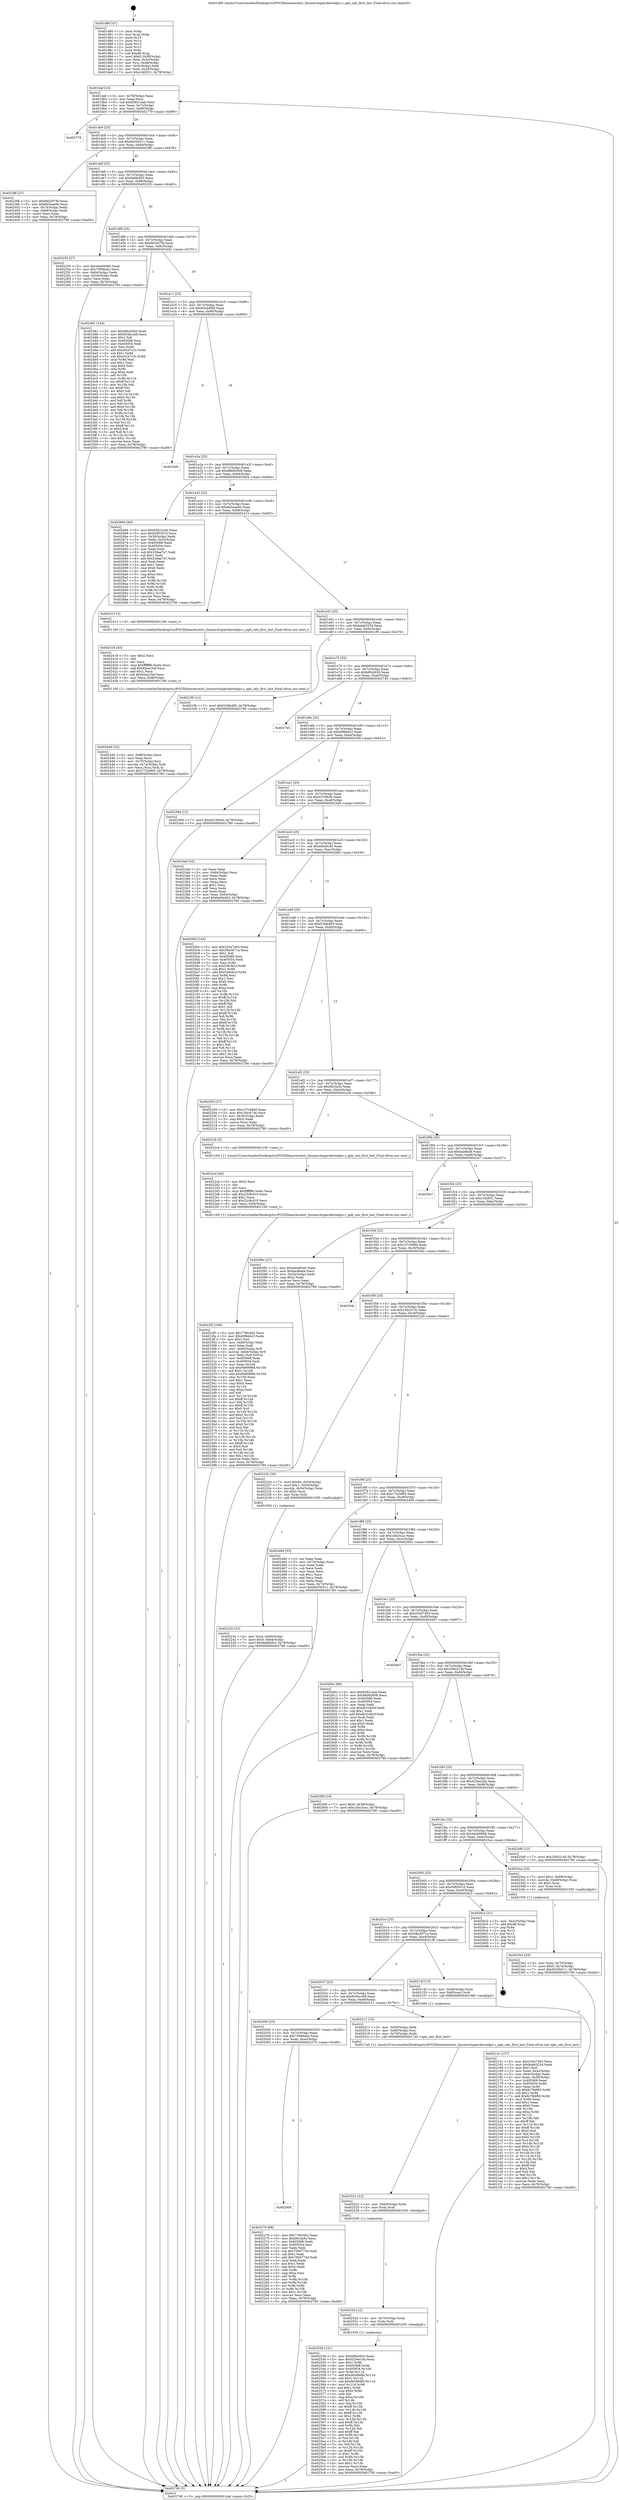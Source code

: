 digraph "0x401d80" {
  label = "0x401d80 (/mnt/c/Users/mathe/Desktop/tcc/POCII/binaries/extr_linuxarchsparckernelpci.c_apb_calc_first_last_Final-ollvm.out::main(0))"
  labelloc = "t"
  node[shape=record]

  Entry [label="",width=0.3,height=0.3,shape=circle,fillcolor=black,style=filled]
  "0x401daf" [label="{
     0x401daf [23]\l
     | [instrs]\l
     &nbsp;&nbsp;0x401daf \<+3\>: mov -0x78(%rbp),%eax\l
     &nbsp;&nbsp;0x401db2 \<+2\>: mov %eax,%ecx\l
     &nbsp;&nbsp;0x401db4 \<+6\>: sub $0x83821eab,%ecx\l
     &nbsp;&nbsp;0x401dba \<+3\>: mov %eax,-0x7c(%rbp)\l
     &nbsp;&nbsp;0x401dbd \<+3\>: mov %ecx,-0x80(%rbp)\l
     &nbsp;&nbsp;0x401dc0 \<+6\>: je 0000000000402779 \<main+0x9f9\>\l
  }"]
  "0x402779" [label="{
     0x402779\l
  }", style=dashed]
  "0x401dc6" [label="{
     0x401dc6 [25]\l
     | [instrs]\l
     &nbsp;&nbsp;0x401dc6 \<+5\>: jmp 0000000000401dcb \<main+0x4b\>\l
     &nbsp;&nbsp;0x401dcb \<+3\>: mov -0x7c(%rbp),%eax\l
     &nbsp;&nbsp;0x401dce \<+5\>: sub $0x8435b511,%eax\l
     &nbsp;&nbsp;0x401dd3 \<+6\>: mov %eax,-0x84(%rbp)\l
     &nbsp;&nbsp;0x401dd9 \<+6\>: je 00000000004023f8 \<main+0x678\>\l
  }"]
  Exit [label="",width=0.3,height=0.3,shape=circle,fillcolor=black,style=filled,peripheries=2]
  "0x4023f8" [label="{
     0x4023f8 [27]\l
     | [instrs]\l
     &nbsp;&nbsp;0x4023f8 \<+5\>: mov $0x8b5267fb,%eax\l
     &nbsp;&nbsp;0x4023fd \<+5\>: mov $0xbb5eae0e,%ecx\l
     &nbsp;&nbsp;0x402402 \<+3\>: mov -0x74(%rbp),%edx\l
     &nbsp;&nbsp;0x402405 \<+3\>: cmp -0x68(%rbp),%edx\l
     &nbsp;&nbsp;0x402408 \<+3\>: cmovl %ecx,%eax\l
     &nbsp;&nbsp;0x40240b \<+3\>: mov %eax,-0x78(%rbp)\l
     &nbsp;&nbsp;0x40240e \<+5\>: jmp 0000000000402780 \<main+0xa00\>\l
  }"]
  "0x401ddf" [label="{
     0x401ddf [25]\l
     | [instrs]\l
     &nbsp;&nbsp;0x401ddf \<+5\>: jmp 0000000000401de4 \<main+0x64\>\l
     &nbsp;&nbsp;0x401de4 \<+3\>: mov -0x7c(%rbp),%eax\l
     &nbsp;&nbsp;0x401de7 \<+5\>: sub $0x8a6fa5b3,%eax\l
     &nbsp;&nbsp;0x401dec \<+6\>: mov %eax,-0x88(%rbp)\l
     &nbsp;&nbsp;0x401df2 \<+6\>: je 0000000000402255 \<main+0x4d5\>\l
  }"]
  "0x402539" [label="{
     0x402539 [151]\l
     | [instrs]\l
     &nbsp;&nbsp;0x402539 \<+5\>: mov $0xbf9cb920,%eax\l
     &nbsp;&nbsp;0x40253e \<+5\>: mov $0x425ee1da,%ecx\l
     &nbsp;&nbsp;0x402543 \<+3\>: mov $0x1,%r8b\l
     &nbsp;&nbsp;0x402546 \<+8\>: mov 0x405068,%r9d\l
     &nbsp;&nbsp;0x40254e \<+8\>: mov 0x405054,%r10d\l
     &nbsp;&nbsp;0x402556 \<+3\>: mov %r9d,%r11d\l
     &nbsp;&nbsp;0x402559 \<+7\>: add $0xde599dfd,%r11d\l
     &nbsp;&nbsp;0x402560 \<+4\>: sub $0x1,%r11d\l
     &nbsp;&nbsp;0x402564 \<+7\>: sub $0xde599dfd,%r11d\l
     &nbsp;&nbsp;0x40256b \<+4\>: imul %r11d,%r9d\l
     &nbsp;&nbsp;0x40256f \<+4\>: and $0x1,%r9d\l
     &nbsp;&nbsp;0x402573 \<+4\>: cmp $0x0,%r9d\l
     &nbsp;&nbsp;0x402577 \<+3\>: sete %bl\l
     &nbsp;&nbsp;0x40257a \<+4\>: cmp $0xa,%r10d\l
     &nbsp;&nbsp;0x40257e \<+4\>: setl %r14b\l
     &nbsp;&nbsp;0x402582 \<+3\>: mov %bl,%r15b\l
     &nbsp;&nbsp;0x402585 \<+4\>: xor $0xff,%r15b\l
     &nbsp;&nbsp;0x402589 \<+3\>: mov %r14b,%r12b\l
     &nbsp;&nbsp;0x40258c \<+4\>: xor $0xff,%r12b\l
     &nbsp;&nbsp;0x402590 \<+4\>: xor $0x1,%r8b\l
     &nbsp;&nbsp;0x402594 \<+3\>: mov %r15b,%r13b\l
     &nbsp;&nbsp;0x402597 \<+4\>: and $0xff,%r13b\l
     &nbsp;&nbsp;0x40259b \<+3\>: and %r8b,%bl\l
     &nbsp;&nbsp;0x40259e \<+3\>: mov %r12b,%dl\l
     &nbsp;&nbsp;0x4025a1 \<+3\>: and $0xff,%dl\l
     &nbsp;&nbsp;0x4025a4 \<+3\>: and %r8b,%r14b\l
     &nbsp;&nbsp;0x4025a7 \<+3\>: or %bl,%r13b\l
     &nbsp;&nbsp;0x4025aa \<+3\>: or %r14b,%dl\l
     &nbsp;&nbsp;0x4025ad \<+3\>: xor %dl,%r13b\l
     &nbsp;&nbsp;0x4025b0 \<+3\>: or %r12b,%r15b\l
     &nbsp;&nbsp;0x4025b3 \<+4\>: xor $0xff,%r15b\l
     &nbsp;&nbsp;0x4025b7 \<+4\>: or $0x1,%r8b\l
     &nbsp;&nbsp;0x4025bb \<+3\>: and %r8b,%r15b\l
     &nbsp;&nbsp;0x4025be \<+3\>: or %r15b,%r13b\l
     &nbsp;&nbsp;0x4025c1 \<+4\>: test $0x1,%r13b\l
     &nbsp;&nbsp;0x4025c5 \<+3\>: cmovne %ecx,%eax\l
     &nbsp;&nbsp;0x4025c8 \<+3\>: mov %eax,-0x78(%rbp)\l
     &nbsp;&nbsp;0x4025cb \<+5\>: jmp 0000000000402780 \<main+0xa00\>\l
  }"]
  "0x402255" [label="{
     0x402255 [27]\l
     | [instrs]\l
     &nbsp;&nbsp;0x402255 \<+5\>: mov $0x44a00086,%eax\l
     &nbsp;&nbsp;0x40225a \<+5\>: mov $0x75996abc,%ecx\l
     &nbsp;&nbsp;0x40225f \<+3\>: mov -0x64(%rbp),%edx\l
     &nbsp;&nbsp;0x402262 \<+3\>: cmp -0x54(%rbp),%edx\l
     &nbsp;&nbsp;0x402265 \<+3\>: cmovl %ecx,%eax\l
     &nbsp;&nbsp;0x402268 \<+3\>: mov %eax,-0x78(%rbp)\l
     &nbsp;&nbsp;0x40226b \<+5\>: jmp 0000000000402780 \<main+0xa00\>\l
  }"]
  "0x401df8" [label="{
     0x401df8 [25]\l
     | [instrs]\l
     &nbsp;&nbsp;0x401df8 \<+5\>: jmp 0000000000401dfd \<main+0x7d\>\l
     &nbsp;&nbsp;0x401dfd \<+3\>: mov -0x7c(%rbp),%eax\l
     &nbsp;&nbsp;0x401e00 \<+5\>: sub $0x8b5267fb,%eax\l
     &nbsp;&nbsp;0x401e05 \<+6\>: mov %eax,-0x8c(%rbp)\l
     &nbsp;&nbsp;0x401e0b \<+6\>: je 0000000000402481 \<main+0x701\>\l
  }"]
  "0x40252d" [label="{
     0x40252d [12]\l
     | [instrs]\l
     &nbsp;&nbsp;0x40252d \<+4\>: mov -0x70(%rbp),%rdx\l
     &nbsp;&nbsp;0x402531 \<+3\>: mov %rdx,%rdi\l
     &nbsp;&nbsp;0x402534 \<+5\>: call 0000000000401030 \<free@plt\>\l
     | [calls]\l
     &nbsp;&nbsp;0x401030 \{1\} (unknown)\l
  }"]
  "0x402481" [label="{
     0x402481 [144]\l
     | [instrs]\l
     &nbsp;&nbsp;0x402481 \<+5\>: mov $0xbf9cb920,%eax\l
     &nbsp;&nbsp;0x402486 \<+5\>: mov $0x603bccb9,%ecx\l
     &nbsp;&nbsp;0x40248b \<+2\>: mov $0x1,%dl\l
     &nbsp;&nbsp;0x40248d \<+7\>: mov 0x405068,%esi\l
     &nbsp;&nbsp;0x402494 \<+7\>: mov 0x405054,%edi\l
     &nbsp;&nbsp;0x40249b \<+3\>: mov %esi,%r8d\l
     &nbsp;&nbsp;0x40249e \<+7\>: add $0xc0247c3c,%r8d\l
     &nbsp;&nbsp;0x4024a5 \<+4\>: sub $0x1,%r8d\l
     &nbsp;&nbsp;0x4024a9 \<+7\>: sub $0xc0247c3c,%r8d\l
     &nbsp;&nbsp;0x4024b0 \<+4\>: imul %r8d,%esi\l
     &nbsp;&nbsp;0x4024b4 \<+3\>: and $0x1,%esi\l
     &nbsp;&nbsp;0x4024b7 \<+3\>: cmp $0x0,%esi\l
     &nbsp;&nbsp;0x4024ba \<+4\>: sete %r9b\l
     &nbsp;&nbsp;0x4024be \<+3\>: cmp $0xa,%edi\l
     &nbsp;&nbsp;0x4024c1 \<+4\>: setl %r10b\l
     &nbsp;&nbsp;0x4024c5 \<+3\>: mov %r9b,%r11b\l
     &nbsp;&nbsp;0x4024c8 \<+4\>: xor $0xff,%r11b\l
     &nbsp;&nbsp;0x4024cc \<+3\>: mov %r10b,%bl\l
     &nbsp;&nbsp;0x4024cf \<+3\>: xor $0xff,%bl\l
     &nbsp;&nbsp;0x4024d2 \<+3\>: xor $0x0,%dl\l
     &nbsp;&nbsp;0x4024d5 \<+3\>: mov %r11b,%r14b\l
     &nbsp;&nbsp;0x4024d8 \<+4\>: and $0x0,%r14b\l
     &nbsp;&nbsp;0x4024dc \<+3\>: and %dl,%r9b\l
     &nbsp;&nbsp;0x4024df \<+3\>: mov %bl,%r15b\l
     &nbsp;&nbsp;0x4024e2 \<+4\>: and $0x0,%r15b\l
     &nbsp;&nbsp;0x4024e6 \<+3\>: and %dl,%r10b\l
     &nbsp;&nbsp;0x4024e9 \<+3\>: or %r9b,%r14b\l
     &nbsp;&nbsp;0x4024ec \<+3\>: or %r10b,%r15b\l
     &nbsp;&nbsp;0x4024ef \<+3\>: xor %r15b,%r14b\l
     &nbsp;&nbsp;0x4024f2 \<+3\>: or %bl,%r11b\l
     &nbsp;&nbsp;0x4024f5 \<+4\>: xor $0xff,%r11b\l
     &nbsp;&nbsp;0x4024f9 \<+3\>: or $0x0,%dl\l
     &nbsp;&nbsp;0x4024fc \<+3\>: and %dl,%r11b\l
     &nbsp;&nbsp;0x4024ff \<+3\>: or %r11b,%r14b\l
     &nbsp;&nbsp;0x402502 \<+4\>: test $0x1,%r14b\l
     &nbsp;&nbsp;0x402506 \<+3\>: cmovne %ecx,%eax\l
     &nbsp;&nbsp;0x402509 \<+3\>: mov %eax,-0x78(%rbp)\l
     &nbsp;&nbsp;0x40250c \<+5\>: jmp 0000000000402780 \<main+0xa00\>\l
  }"]
  "0x401e11" [label="{
     0x401e11 [25]\l
     | [instrs]\l
     &nbsp;&nbsp;0x401e11 \<+5\>: jmp 0000000000401e16 \<main+0x96\>\l
     &nbsp;&nbsp;0x401e16 \<+3\>: mov -0x7c(%rbp),%eax\l
     &nbsp;&nbsp;0x401e19 \<+5\>: sub $0x95a4df06,%eax\l
     &nbsp;&nbsp;0x401e1e \<+6\>: mov %eax,-0x90(%rbp)\l
     &nbsp;&nbsp;0x401e24 \<+6\>: je 00000000004025e8 \<main+0x868\>\l
  }"]
  "0x402521" [label="{
     0x402521 [12]\l
     | [instrs]\l
     &nbsp;&nbsp;0x402521 \<+4\>: mov -0x60(%rbp),%rdx\l
     &nbsp;&nbsp;0x402525 \<+3\>: mov %rdx,%rdi\l
     &nbsp;&nbsp;0x402528 \<+5\>: call 0000000000401030 \<free@plt\>\l
     | [calls]\l
     &nbsp;&nbsp;0x401030 \{1\} (unknown)\l
  }"]
  "0x4025e8" [label="{
     0x4025e8\l
  }", style=dashed]
  "0x401e2a" [label="{
     0x401e2a [25]\l
     | [instrs]\l
     &nbsp;&nbsp;0x401e2a \<+5\>: jmp 0000000000401e2f \<main+0xaf\>\l
     &nbsp;&nbsp;0x401e2f \<+3\>: mov -0x7c(%rbp),%eax\l
     &nbsp;&nbsp;0x401e32 \<+5\>: sub $0x96b82608,%eax\l
     &nbsp;&nbsp;0x401e37 \<+6\>: mov %eax,-0x94(%rbp)\l
     &nbsp;&nbsp;0x401e3d \<+6\>: je 0000000000402664 \<main+0x8e4\>\l
  }"]
  "0x402440" [label="{
     0x402440 [32]\l
     | [instrs]\l
     &nbsp;&nbsp;0x402440 \<+6\>: mov -0xf8(%rbp),%ecx\l
     &nbsp;&nbsp;0x402446 \<+3\>: imul %eax,%ecx\l
     &nbsp;&nbsp;0x402449 \<+4\>: mov -0x70(%rbp),%rsi\l
     &nbsp;&nbsp;0x40244d \<+4\>: movslq -0x74(%rbp),%rdi\l
     &nbsp;&nbsp;0x402451 \<+3\>: mov %ecx,(%rsi,%rdi,4)\l
     &nbsp;&nbsp;0x402454 \<+7\>: movl $0x1722bf65,-0x78(%rbp)\l
     &nbsp;&nbsp;0x40245b \<+5\>: jmp 0000000000402780 \<main+0xa00\>\l
  }"]
  "0x402664" [label="{
     0x402664 [94]\l
     | [instrs]\l
     &nbsp;&nbsp;0x402664 \<+5\>: mov $0x83821eab,%eax\l
     &nbsp;&nbsp;0x402669 \<+5\>: mov $0x50f03510,%ecx\l
     &nbsp;&nbsp;0x40266e \<+3\>: mov -0x38(%rbp),%edx\l
     &nbsp;&nbsp;0x402671 \<+3\>: mov %edx,-0x2c(%rbp)\l
     &nbsp;&nbsp;0x402674 \<+7\>: mov 0x405068,%edx\l
     &nbsp;&nbsp;0x40267b \<+7\>: mov 0x405054,%esi\l
     &nbsp;&nbsp;0x402682 \<+2\>: mov %edx,%edi\l
     &nbsp;&nbsp;0x402684 \<+6\>: sub $0x239ae7a7,%edi\l
     &nbsp;&nbsp;0x40268a \<+3\>: sub $0x1,%edi\l
     &nbsp;&nbsp;0x40268d \<+6\>: add $0x239ae7a7,%edi\l
     &nbsp;&nbsp;0x402693 \<+3\>: imul %edi,%edx\l
     &nbsp;&nbsp;0x402696 \<+3\>: and $0x1,%edx\l
     &nbsp;&nbsp;0x402699 \<+3\>: cmp $0x0,%edx\l
     &nbsp;&nbsp;0x40269c \<+4\>: sete %r8b\l
     &nbsp;&nbsp;0x4026a0 \<+3\>: cmp $0xa,%esi\l
     &nbsp;&nbsp;0x4026a3 \<+4\>: setl %r9b\l
     &nbsp;&nbsp;0x4026a7 \<+3\>: mov %r8b,%r10b\l
     &nbsp;&nbsp;0x4026aa \<+3\>: and %r9b,%r10b\l
     &nbsp;&nbsp;0x4026ad \<+3\>: xor %r9b,%r8b\l
     &nbsp;&nbsp;0x4026b0 \<+3\>: or %r8b,%r10b\l
     &nbsp;&nbsp;0x4026b3 \<+4\>: test $0x1,%r10b\l
     &nbsp;&nbsp;0x4026b7 \<+3\>: cmovne %ecx,%eax\l
     &nbsp;&nbsp;0x4026ba \<+3\>: mov %eax,-0x78(%rbp)\l
     &nbsp;&nbsp;0x4026bd \<+5\>: jmp 0000000000402780 \<main+0xa00\>\l
  }"]
  "0x401e43" [label="{
     0x401e43 [25]\l
     | [instrs]\l
     &nbsp;&nbsp;0x401e43 \<+5\>: jmp 0000000000401e48 \<main+0xc8\>\l
     &nbsp;&nbsp;0x401e48 \<+3\>: mov -0x7c(%rbp),%eax\l
     &nbsp;&nbsp;0x401e4b \<+5\>: sub $0xbb5eae0e,%eax\l
     &nbsp;&nbsp;0x401e50 \<+6\>: mov %eax,-0x98(%rbp)\l
     &nbsp;&nbsp;0x401e56 \<+6\>: je 0000000000402413 \<main+0x693\>\l
  }"]
  "0x402418" [label="{
     0x402418 [40]\l
     | [instrs]\l
     &nbsp;&nbsp;0x402418 \<+5\>: mov $0x2,%ecx\l
     &nbsp;&nbsp;0x40241d \<+1\>: cltd\l
     &nbsp;&nbsp;0x40241e \<+2\>: idiv %ecx\l
     &nbsp;&nbsp;0x402420 \<+6\>: imul $0xfffffffe,%edx,%ecx\l
     &nbsp;&nbsp;0x402426 \<+6\>: add $0x82ee23ef,%ecx\l
     &nbsp;&nbsp;0x40242c \<+3\>: add $0x1,%ecx\l
     &nbsp;&nbsp;0x40242f \<+6\>: sub $0x82ee23ef,%ecx\l
     &nbsp;&nbsp;0x402435 \<+6\>: mov %ecx,-0xf8(%rbp)\l
     &nbsp;&nbsp;0x40243b \<+5\>: call 0000000000401160 \<next_i\>\l
     | [calls]\l
     &nbsp;&nbsp;0x401160 \{1\} (/mnt/c/Users/mathe/Desktop/tcc/POCII/binaries/extr_linuxarchsparckernelpci.c_apb_calc_first_last_Final-ollvm.out::next_i)\l
  }"]
  "0x402413" [label="{
     0x402413 [5]\l
     | [instrs]\l
     &nbsp;&nbsp;0x402413 \<+5\>: call 0000000000401160 \<next_i\>\l
     | [calls]\l
     &nbsp;&nbsp;0x401160 \{1\} (/mnt/c/Users/mathe/Desktop/tcc/POCII/binaries/extr_linuxarchsparckernelpci.c_apb_calc_first_last_Final-ollvm.out::next_i)\l
  }"]
  "0x401e5c" [label="{
     0x401e5c [25]\l
     | [instrs]\l
     &nbsp;&nbsp;0x401e5c \<+5\>: jmp 0000000000401e61 \<main+0xe1\>\l
     &nbsp;&nbsp;0x401e61 \<+3\>: mov -0x7c(%rbp),%eax\l
     &nbsp;&nbsp;0x401e64 \<+5\>: sub $0xbde63234,%eax\l
     &nbsp;&nbsp;0x401e69 \<+6\>: mov %eax,-0x9c(%rbp)\l
     &nbsp;&nbsp;0x401e6f \<+6\>: je 00000000004021f9 \<main+0x479\>\l
  }"]
  "0x4023e1" [label="{
     0x4023e1 [23]\l
     | [instrs]\l
     &nbsp;&nbsp;0x4023e1 \<+4\>: mov %rax,-0x70(%rbp)\l
     &nbsp;&nbsp;0x4023e5 \<+7\>: movl $0x0,-0x74(%rbp)\l
     &nbsp;&nbsp;0x4023ec \<+7\>: movl $0x8435b511,-0x78(%rbp)\l
     &nbsp;&nbsp;0x4023f3 \<+5\>: jmp 0000000000402780 \<main+0xa00\>\l
  }"]
  "0x4021f9" [label="{
     0x4021f9 [12]\l
     | [instrs]\l
     &nbsp;&nbsp;0x4021f9 \<+7\>: movl $0xf10db495,-0x78(%rbp)\l
     &nbsp;&nbsp;0x402200 \<+5\>: jmp 0000000000402780 \<main+0xa00\>\l
  }"]
  "0x401e75" [label="{
     0x401e75 [25]\l
     | [instrs]\l
     &nbsp;&nbsp;0x401e75 \<+5\>: jmp 0000000000401e7a \<main+0xfa\>\l
     &nbsp;&nbsp;0x401e7a \<+3\>: mov -0x7c(%rbp),%eax\l
     &nbsp;&nbsp;0x401e7d \<+5\>: sub $0xbf9cb920,%eax\l
     &nbsp;&nbsp;0x401e82 \<+6\>: mov %eax,-0xa0(%rbp)\l
     &nbsp;&nbsp;0x401e88 \<+6\>: je 0000000000402745 \<main+0x9c5\>\l
  }"]
  "0x4022f5" [label="{
     0x4022f5 [168]\l
     | [instrs]\l
     &nbsp;&nbsp;0x4022f5 \<+5\>: mov $0x77f0c482,%ecx\l
     &nbsp;&nbsp;0x4022fa \<+5\>: mov $0xd0f6d4c3,%edx\l
     &nbsp;&nbsp;0x4022ff \<+3\>: mov $0x1,%sil\l
     &nbsp;&nbsp;0x402302 \<+6\>: mov -0xf4(%rbp),%edi\l
     &nbsp;&nbsp;0x402308 \<+3\>: imul %eax,%edi\l
     &nbsp;&nbsp;0x40230b \<+4\>: mov -0x60(%rbp),%r8\l
     &nbsp;&nbsp;0x40230f \<+4\>: movslq -0x64(%rbp),%r9\l
     &nbsp;&nbsp;0x402313 \<+4\>: mov %edi,(%r8,%r9,4)\l
     &nbsp;&nbsp;0x402317 \<+7\>: mov 0x405068,%eax\l
     &nbsp;&nbsp;0x40231e \<+7\>: mov 0x405054,%edi\l
     &nbsp;&nbsp;0x402325 \<+3\>: mov %eax,%r10d\l
     &nbsp;&nbsp;0x402328 \<+7\>: sub $0x94809f66,%r10d\l
     &nbsp;&nbsp;0x40232f \<+4\>: sub $0x1,%r10d\l
     &nbsp;&nbsp;0x402333 \<+7\>: add $0x94809f66,%r10d\l
     &nbsp;&nbsp;0x40233a \<+4\>: imul %r10d,%eax\l
     &nbsp;&nbsp;0x40233e \<+3\>: and $0x1,%eax\l
     &nbsp;&nbsp;0x402341 \<+3\>: cmp $0x0,%eax\l
     &nbsp;&nbsp;0x402344 \<+4\>: sete %r11b\l
     &nbsp;&nbsp;0x402348 \<+3\>: cmp $0xa,%edi\l
     &nbsp;&nbsp;0x40234b \<+3\>: setl %bl\l
     &nbsp;&nbsp;0x40234e \<+3\>: mov %r11b,%r14b\l
     &nbsp;&nbsp;0x402351 \<+4\>: xor $0xff,%r14b\l
     &nbsp;&nbsp;0x402355 \<+3\>: mov %bl,%r15b\l
     &nbsp;&nbsp;0x402358 \<+4\>: xor $0xff,%r15b\l
     &nbsp;&nbsp;0x40235c \<+4\>: xor $0x0,%sil\l
     &nbsp;&nbsp;0x402360 \<+3\>: mov %r14b,%r12b\l
     &nbsp;&nbsp;0x402363 \<+4\>: and $0x0,%r12b\l
     &nbsp;&nbsp;0x402367 \<+3\>: and %sil,%r11b\l
     &nbsp;&nbsp;0x40236a \<+3\>: mov %r15b,%r13b\l
     &nbsp;&nbsp;0x40236d \<+4\>: and $0x0,%r13b\l
     &nbsp;&nbsp;0x402371 \<+3\>: and %sil,%bl\l
     &nbsp;&nbsp;0x402374 \<+3\>: or %r11b,%r12b\l
     &nbsp;&nbsp;0x402377 \<+3\>: or %bl,%r13b\l
     &nbsp;&nbsp;0x40237a \<+3\>: xor %r13b,%r12b\l
     &nbsp;&nbsp;0x40237d \<+3\>: or %r15b,%r14b\l
     &nbsp;&nbsp;0x402380 \<+4\>: xor $0xff,%r14b\l
     &nbsp;&nbsp;0x402384 \<+4\>: or $0x0,%sil\l
     &nbsp;&nbsp;0x402388 \<+3\>: and %sil,%r14b\l
     &nbsp;&nbsp;0x40238b \<+3\>: or %r14b,%r12b\l
     &nbsp;&nbsp;0x40238e \<+4\>: test $0x1,%r12b\l
     &nbsp;&nbsp;0x402392 \<+3\>: cmovne %edx,%ecx\l
     &nbsp;&nbsp;0x402395 \<+3\>: mov %ecx,-0x78(%rbp)\l
     &nbsp;&nbsp;0x402398 \<+5\>: jmp 0000000000402780 \<main+0xa00\>\l
  }"]
  "0x402745" [label="{
     0x402745\l
  }", style=dashed]
  "0x401e8e" [label="{
     0x401e8e [25]\l
     | [instrs]\l
     &nbsp;&nbsp;0x401e8e \<+5\>: jmp 0000000000401e93 \<main+0x113\>\l
     &nbsp;&nbsp;0x401e93 \<+3\>: mov -0x7c(%rbp),%eax\l
     &nbsp;&nbsp;0x401e96 \<+5\>: sub $0xd0f6d4c3,%eax\l
     &nbsp;&nbsp;0x401e9b \<+6\>: mov %eax,-0xa4(%rbp)\l
     &nbsp;&nbsp;0x401ea1 \<+6\>: je 000000000040239d \<main+0x61d\>\l
  }"]
  "0x4022cd" [label="{
     0x4022cd [40]\l
     | [instrs]\l
     &nbsp;&nbsp;0x4022cd \<+5\>: mov $0x2,%ecx\l
     &nbsp;&nbsp;0x4022d2 \<+1\>: cltd\l
     &nbsp;&nbsp;0x4022d3 \<+2\>: idiv %ecx\l
     &nbsp;&nbsp;0x4022d5 \<+6\>: imul $0xfffffffe,%edx,%ecx\l
     &nbsp;&nbsp;0x4022db \<+6\>: add $0x22c9cd10,%ecx\l
     &nbsp;&nbsp;0x4022e1 \<+3\>: add $0x1,%ecx\l
     &nbsp;&nbsp;0x4022e4 \<+6\>: sub $0x22c9cd10,%ecx\l
     &nbsp;&nbsp;0x4022ea \<+6\>: mov %ecx,-0xf4(%rbp)\l
     &nbsp;&nbsp;0x4022f0 \<+5\>: call 0000000000401160 \<next_i\>\l
     | [calls]\l
     &nbsp;&nbsp;0x401160 \{1\} (/mnt/c/Users/mathe/Desktop/tcc/POCII/binaries/extr_linuxarchsparckernelpci.c_apb_calc_first_last_Final-ollvm.out::next_i)\l
  }"]
  "0x40239d" [label="{
     0x40239d [12]\l
     | [instrs]\l
     &nbsp;&nbsp;0x40239d \<+7\>: movl $0xd3109cf4,-0x78(%rbp)\l
     &nbsp;&nbsp;0x4023a4 \<+5\>: jmp 0000000000402780 \<main+0xa00\>\l
  }"]
  "0x401ea7" [label="{
     0x401ea7 [25]\l
     | [instrs]\l
     &nbsp;&nbsp;0x401ea7 \<+5\>: jmp 0000000000401eac \<main+0x12c\>\l
     &nbsp;&nbsp;0x401eac \<+3\>: mov -0x7c(%rbp),%eax\l
     &nbsp;&nbsp;0x401eaf \<+5\>: sub $0xd3109cf4,%eax\l
     &nbsp;&nbsp;0x401eb4 \<+6\>: mov %eax,-0xa8(%rbp)\l
     &nbsp;&nbsp;0x401eba \<+6\>: je 00000000004023a9 \<main+0x629\>\l
  }"]
  "0x402069" [label="{
     0x402069\l
  }", style=dashed]
  "0x4023a9" [label="{
     0x4023a9 [33]\l
     | [instrs]\l
     &nbsp;&nbsp;0x4023a9 \<+2\>: xor %eax,%eax\l
     &nbsp;&nbsp;0x4023ab \<+3\>: mov -0x64(%rbp),%ecx\l
     &nbsp;&nbsp;0x4023ae \<+2\>: mov %eax,%edx\l
     &nbsp;&nbsp;0x4023b0 \<+2\>: sub %ecx,%edx\l
     &nbsp;&nbsp;0x4023b2 \<+2\>: mov %eax,%ecx\l
     &nbsp;&nbsp;0x4023b4 \<+3\>: sub $0x1,%ecx\l
     &nbsp;&nbsp;0x4023b7 \<+2\>: add %ecx,%edx\l
     &nbsp;&nbsp;0x4023b9 \<+2\>: sub %edx,%eax\l
     &nbsp;&nbsp;0x4023bb \<+3\>: mov %eax,-0x64(%rbp)\l
     &nbsp;&nbsp;0x4023be \<+7\>: movl $0x8a6fa5b3,-0x78(%rbp)\l
     &nbsp;&nbsp;0x4023c5 \<+5\>: jmp 0000000000402780 \<main+0xa00\>\l
  }"]
  "0x401ec0" [label="{
     0x401ec0 [25]\l
     | [instrs]\l
     &nbsp;&nbsp;0x401ec0 \<+5\>: jmp 0000000000401ec5 \<main+0x145\>\l
     &nbsp;&nbsp;0x401ec5 \<+3\>: mov -0x7c(%rbp),%eax\l
     &nbsp;&nbsp;0x401ec8 \<+5\>: sub $0xedca9c40,%eax\l
     &nbsp;&nbsp;0x401ecd \<+6\>: mov %eax,-0xac(%rbp)\l
     &nbsp;&nbsp;0x401ed3 \<+6\>: je 00000000004020bf \<main+0x33f\>\l
  }"]
  "0x402270" [label="{
     0x402270 [88]\l
     | [instrs]\l
     &nbsp;&nbsp;0x402270 \<+5\>: mov $0x77f0c482,%eax\l
     &nbsp;&nbsp;0x402275 \<+5\>: mov $0x96c3a5e,%ecx\l
     &nbsp;&nbsp;0x40227a \<+7\>: mov 0x405068,%edx\l
     &nbsp;&nbsp;0x402281 \<+7\>: mov 0x405054,%esi\l
     &nbsp;&nbsp;0x402288 \<+2\>: mov %edx,%edi\l
     &nbsp;&nbsp;0x40228a \<+6\>: sub $0x759d773d,%edi\l
     &nbsp;&nbsp;0x402290 \<+3\>: sub $0x1,%edi\l
     &nbsp;&nbsp;0x402293 \<+6\>: add $0x759d773d,%edi\l
     &nbsp;&nbsp;0x402299 \<+3\>: imul %edi,%edx\l
     &nbsp;&nbsp;0x40229c \<+3\>: and $0x1,%edx\l
     &nbsp;&nbsp;0x40229f \<+3\>: cmp $0x0,%edx\l
     &nbsp;&nbsp;0x4022a2 \<+4\>: sete %r8b\l
     &nbsp;&nbsp;0x4022a6 \<+3\>: cmp $0xa,%esi\l
     &nbsp;&nbsp;0x4022a9 \<+4\>: setl %r9b\l
     &nbsp;&nbsp;0x4022ad \<+3\>: mov %r8b,%r10b\l
     &nbsp;&nbsp;0x4022b0 \<+3\>: and %r9b,%r10b\l
     &nbsp;&nbsp;0x4022b3 \<+3\>: xor %r9b,%r8b\l
     &nbsp;&nbsp;0x4022b6 \<+3\>: or %r8b,%r10b\l
     &nbsp;&nbsp;0x4022b9 \<+4\>: test $0x1,%r10b\l
     &nbsp;&nbsp;0x4022bd \<+3\>: cmovne %ecx,%eax\l
     &nbsp;&nbsp;0x4022c0 \<+3\>: mov %eax,-0x78(%rbp)\l
     &nbsp;&nbsp;0x4022c3 \<+5\>: jmp 0000000000402780 \<main+0xa00\>\l
  }"]
  "0x4020bf" [label="{
     0x4020bf [144]\l
     | [instrs]\l
     &nbsp;&nbsp;0x4020bf \<+5\>: mov $0x23447493,%eax\l
     &nbsp;&nbsp;0x4020c4 \<+5\>: mov $0x58a3871a,%ecx\l
     &nbsp;&nbsp;0x4020c9 \<+2\>: mov $0x1,%dl\l
     &nbsp;&nbsp;0x4020cb \<+7\>: mov 0x405068,%esi\l
     &nbsp;&nbsp;0x4020d2 \<+7\>: mov 0x405054,%edi\l
     &nbsp;&nbsp;0x4020d9 \<+3\>: mov %esi,%r8d\l
     &nbsp;&nbsp;0x4020dc \<+7\>: sub $0x536cfa1f,%r8d\l
     &nbsp;&nbsp;0x4020e3 \<+4\>: sub $0x1,%r8d\l
     &nbsp;&nbsp;0x4020e7 \<+7\>: add $0x536cfa1f,%r8d\l
     &nbsp;&nbsp;0x4020ee \<+4\>: imul %r8d,%esi\l
     &nbsp;&nbsp;0x4020f2 \<+3\>: and $0x1,%esi\l
     &nbsp;&nbsp;0x4020f5 \<+3\>: cmp $0x0,%esi\l
     &nbsp;&nbsp;0x4020f8 \<+4\>: sete %r9b\l
     &nbsp;&nbsp;0x4020fc \<+3\>: cmp $0xa,%edi\l
     &nbsp;&nbsp;0x4020ff \<+4\>: setl %r10b\l
     &nbsp;&nbsp;0x402103 \<+3\>: mov %r9b,%r11b\l
     &nbsp;&nbsp;0x402106 \<+4\>: xor $0xff,%r11b\l
     &nbsp;&nbsp;0x40210a \<+3\>: mov %r10b,%bl\l
     &nbsp;&nbsp;0x40210d \<+3\>: xor $0xff,%bl\l
     &nbsp;&nbsp;0x402110 \<+3\>: xor $0x1,%dl\l
     &nbsp;&nbsp;0x402113 \<+3\>: mov %r11b,%r14b\l
     &nbsp;&nbsp;0x402116 \<+4\>: and $0xff,%r14b\l
     &nbsp;&nbsp;0x40211a \<+3\>: and %dl,%r9b\l
     &nbsp;&nbsp;0x40211d \<+3\>: mov %bl,%r15b\l
     &nbsp;&nbsp;0x402120 \<+4\>: and $0xff,%r15b\l
     &nbsp;&nbsp;0x402124 \<+3\>: and %dl,%r10b\l
     &nbsp;&nbsp;0x402127 \<+3\>: or %r9b,%r14b\l
     &nbsp;&nbsp;0x40212a \<+3\>: or %r10b,%r15b\l
     &nbsp;&nbsp;0x40212d \<+3\>: xor %r15b,%r14b\l
     &nbsp;&nbsp;0x402130 \<+3\>: or %bl,%r11b\l
     &nbsp;&nbsp;0x402133 \<+4\>: xor $0xff,%r11b\l
     &nbsp;&nbsp;0x402137 \<+3\>: or $0x1,%dl\l
     &nbsp;&nbsp;0x40213a \<+3\>: and %dl,%r11b\l
     &nbsp;&nbsp;0x40213d \<+3\>: or %r11b,%r14b\l
     &nbsp;&nbsp;0x402140 \<+4\>: test $0x1,%r14b\l
     &nbsp;&nbsp;0x402144 \<+3\>: cmovne %ecx,%eax\l
     &nbsp;&nbsp;0x402147 \<+3\>: mov %eax,-0x78(%rbp)\l
     &nbsp;&nbsp;0x40214a \<+5\>: jmp 0000000000402780 \<main+0xa00\>\l
  }"]
  "0x401ed9" [label="{
     0x401ed9 [25]\l
     | [instrs]\l
     &nbsp;&nbsp;0x401ed9 \<+5\>: jmp 0000000000401ede \<main+0x15e\>\l
     &nbsp;&nbsp;0x401ede \<+3\>: mov -0x7c(%rbp),%eax\l
     &nbsp;&nbsp;0x401ee1 \<+5\>: sub $0xf10db495,%eax\l
     &nbsp;&nbsp;0x401ee6 \<+6\>: mov %eax,-0xb0(%rbp)\l
     &nbsp;&nbsp;0x401eec \<+6\>: je 0000000000402205 \<main+0x485\>\l
  }"]
  "0x402050" [label="{
     0x402050 [25]\l
     | [instrs]\l
     &nbsp;&nbsp;0x402050 \<+5\>: jmp 0000000000402055 \<main+0x2d5\>\l
     &nbsp;&nbsp;0x402055 \<+3\>: mov -0x7c(%rbp),%eax\l
     &nbsp;&nbsp;0x402058 \<+5\>: sub $0x75996abc,%eax\l
     &nbsp;&nbsp;0x40205d \<+6\>: mov %eax,-0xec(%rbp)\l
     &nbsp;&nbsp;0x402063 \<+6\>: je 0000000000402270 \<main+0x4f0\>\l
  }"]
  "0x402205" [label="{
     0x402205 [27]\l
     | [instrs]\l
     &nbsp;&nbsp;0x402205 \<+5\>: mov $0x157c949d,%eax\l
     &nbsp;&nbsp;0x40220a \<+5\>: mov $0x15dc473e,%ecx\l
     &nbsp;&nbsp;0x40220f \<+3\>: mov -0x30(%rbp),%edx\l
     &nbsp;&nbsp;0x402212 \<+3\>: cmp $0x0,%edx\l
     &nbsp;&nbsp;0x402215 \<+3\>: cmove %ecx,%eax\l
     &nbsp;&nbsp;0x402218 \<+3\>: mov %eax,-0x78(%rbp)\l
     &nbsp;&nbsp;0x40221b \<+5\>: jmp 0000000000402780 \<main+0xa00\>\l
  }"]
  "0x401ef2" [label="{
     0x401ef2 [25]\l
     | [instrs]\l
     &nbsp;&nbsp;0x401ef2 \<+5\>: jmp 0000000000401ef7 \<main+0x177\>\l
     &nbsp;&nbsp;0x401ef7 \<+3\>: mov -0x7c(%rbp),%eax\l
     &nbsp;&nbsp;0x401efa \<+5\>: sub $0x96c3a5e,%eax\l
     &nbsp;&nbsp;0x401eff \<+6\>: mov %eax,-0xb4(%rbp)\l
     &nbsp;&nbsp;0x401f05 \<+6\>: je 00000000004022c8 \<main+0x548\>\l
  }"]
  "0x402511" [label="{
     0x402511 [16]\l
     | [instrs]\l
     &nbsp;&nbsp;0x402511 \<+3\>: mov -0x50(%rbp),%edi\l
     &nbsp;&nbsp;0x402514 \<+4\>: mov -0x60(%rbp),%rsi\l
     &nbsp;&nbsp;0x402518 \<+4\>: mov -0x70(%rbp),%rdx\l
     &nbsp;&nbsp;0x40251c \<+5\>: call 00000000004017a0 \<apb_calc_first_last\>\l
     | [calls]\l
     &nbsp;&nbsp;0x4017a0 \{1\} (/mnt/c/Users/mathe/Desktop/tcc/POCII/binaries/extr_linuxarchsparckernelpci.c_apb_calc_first_last_Final-ollvm.out::apb_calc_first_last)\l
  }"]
  "0x4022c8" [label="{
     0x4022c8 [5]\l
     | [instrs]\l
     &nbsp;&nbsp;0x4022c8 \<+5\>: call 0000000000401160 \<next_i\>\l
     | [calls]\l
     &nbsp;&nbsp;0x401160 \{1\} (/mnt/c/Users/mathe/Desktop/tcc/POCII/binaries/extr_linuxarchsparckernelpci.c_apb_calc_first_last_Final-ollvm.out::next_i)\l
  }"]
  "0x401f0b" [label="{
     0x401f0b [25]\l
     | [instrs]\l
     &nbsp;&nbsp;0x401f0b \<+5\>: jmp 0000000000401f10 \<main+0x190\>\l
     &nbsp;&nbsp;0x401f10 \<+3\>: mov -0x7c(%rbp),%eax\l
     &nbsp;&nbsp;0x401f13 \<+5\>: sub $0xba48ad4,%eax\l
     &nbsp;&nbsp;0x401f18 \<+6\>: mov %eax,-0xb8(%rbp)\l
     &nbsp;&nbsp;0x401f1e \<+6\>: je 00000000004020a7 \<main+0x327\>\l
  }"]
  "0x40223e" [label="{
     0x40223e [23]\l
     | [instrs]\l
     &nbsp;&nbsp;0x40223e \<+4\>: mov %rax,-0x60(%rbp)\l
     &nbsp;&nbsp;0x402242 \<+7\>: movl $0x0,-0x64(%rbp)\l
     &nbsp;&nbsp;0x402249 \<+7\>: movl $0x8a6fa5b3,-0x78(%rbp)\l
     &nbsp;&nbsp;0x402250 \<+5\>: jmp 0000000000402780 \<main+0xa00\>\l
  }"]
  "0x4020a7" [label="{
     0x4020a7\l
  }", style=dashed]
  "0x401f24" [label="{
     0x401f24 [25]\l
     | [instrs]\l
     &nbsp;&nbsp;0x401f24 \<+5\>: jmp 0000000000401f29 \<main+0x1a9\>\l
     &nbsp;&nbsp;0x401f29 \<+3\>: mov -0x7c(%rbp),%eax\l
     &nbsp;&nbsp;0x401f2c \<+5\>: sub $0xc3d2831,%eax\l
     &nbsp;&nbsp;0x401f31 \<+6\>: mov %eax,-0xbc(%rbp)\l
     &nbsp;&nbsp;0x401f37 \<+6\>: je 000000000040208c \<main+0x30c\>\l
  }"]
  "0x40215c" [label="{
     0x40215c [157]\l
     | [instrs]\l
     &nbsp;&nbsp;0x40215c \<+5\>: mov $0x23447493,%ecx\l
     &nbsp;&nbsp;0x402161 \<+5\>: mov $0xbde63234,%edx\l
     &nbsp;&nbsp;0x402166 \<+3\>: mov $0x1,%sil\l
     &nbsp;&nbsp;0x402169 \<+3\>: mov %eax,-0x4c(%rbp)\l
     &nbsp;&nbsp;0x40216c \<+3\>: mov -0x4c(%rbp),%eax\l
     &nbsp;&nbsp;0x40216f \<+3\>: mov %eax,-0x30(%rbp)\l
     &nbsp;&nbsp;0x402172 \<+7\>: mov 0x405068,%eax\l
     &nbsp;&nbsp;0x402179 \<+8\>: mov 0x405054,%r8d\l
     &nbsp;&nbsp;0x402181 \<+3\>: mov %eax,%r9d\l
     &nbsp;&nbsp;0x402184 \<+7\>: sub $0x8c78df85,%r9d\l
     &nbsp;&nbsp;0x40218b \<+4\>: sub $0x1,%r9d\l
     &nbsp;&nbsp;0x40218f \<+7\>: add $0x8c78df85,%r9d\l
     &nbsp;&nbsp;0x402196 \<+4\>: imul %r9d,%eax\l
     &nbsp;&nbsp;0x40219a \<+3\>: and $0x1,%eax\l
     &nbsp;&nbsp;0x40219d \<+3\>: cmp $0x0,%eax\l
     &nbsp;&nbsp;0x4021a0 \<+4\>: sete %r10b\l
     &nbsp;&nbsp;0x4021a4 \<+4\>: cmp $0xa,%r8d\l
     &nbsp;&nbsp;0x4021a8 \<+4\>: setl %r11b\l
     &nbsp;&nbsp;0x4021ac \<+3\>: mov %r10b,%bl\l
     &nbsp;&nbsp;0x4021af \<+3\>: xor $0xff,%bl\l
     &nbsp;&nbsp;0x4021b2 \<+3\>: mov %r11b,%r14b\l
     &nbsp;&nbsp;0x4021b5 \<+4\>: xor $0xff,%r14b\l
     &nbsp;&nbsp;0x4021b9 \<+4\>: xor $0x0,%sil\l
     &nbsp;&nbsp;0x4021bd \<+3\>: mov %bl,%r15b\l
     &nbsp;&nbsp;0x4021c0 \<+4\>: and $0x0,%r15b\l
     &nbsp;&nbsp;0x4021c4 \<+3\>: and %sil,%r10b\l
     &nbsp;&nbsp;0x4021c7 \<+3\>: mov %r14b,%r12b\l
     &nbsp;&nbsp;0x4021ca \<+4\>: and $0x0,%r12b\l
     &nbsp;&nbsp;0x4021ce \<+3\>: and %sil,%r11b\l
     &nbsp;&nbsp;0x4021d1 \<+3\>: or %r10b,%r15b\l
     &nbsp;&nbsp;0x4021d4 \<+3\>: or %r11b,%r12b\l
     &nbsp;&nbsp;0x4021d7 \<+3\>: xor %r12b,%r15b\l
     &nbsp;&nbsp;0x4021da \<+3\>: or %r14b,%bl\l
     &nbsp;&nbsp;0x4021dd \<+3\>: xor $0xff,%bl\l
     &nbsp;&nbsp;0x4021e0 \<+4\>: or $0x0,%sil\l
     &nbsp;&nbsp;0x4021e4 \<+3\>: and %sil,%bl\l
     &nbsp;&nbsp;0x4021e7 \<+3\>: or %bl,%r15b\l
     &nbsp;&nbsp;0x4021ea \<+4\>: test $0x1,%r15b\l
     &nbsp;&nbsp;0x4021ee \<+3\>: cmovne %edx,%ecx\l
     &nbsp;&nbsp;0x4021f1 \<+3\>: mov %ecx,-0x78(%rbp)\l
     &nbsp;&nbsp;0x4021f4 \<+5\>: jmp 0000000000402780 \<main+0xa00\>\l
  }"]
  "0x40208c" [label="{
     0x40208c [27]\l
     | [instrs]\l
     &nbsp;&nbsp;0x40208c \<+5\>: mov $0xedca9c40,%eax\l
     &nbsp;&nbsp;0x402091 \<+5\>: mov $0xba48ad4,%ecx\l
     &nbsp;&nbsp;0x402096 \<+3\>: mov -0x34(%rbp),%edx\l
     &nbsp;&nbsp;0x402099 \<+3\>: cmp $0x2,%edx\l
     &nbsp;&nbsp;0x40209c \<+3\>: cmovne %ecx,%eax\l
     &nbsp;&nbsp;0x40209f \<+3\>: mov %eax,-0x78(%rbp)\l
     &nbsp;&nbsp;0x4020a2 \<+5\>: jmp 0000000000402780 \<main+0xa00\>\l
  }"]
  "0x401f3d" [label="{
     0x401f3d [25]\l
     | [instrs]\l
     &nbsp;&nbsp;0x401f3d \<+5\>: jmp 0000000000401f42 \<main+0x1c2\>\l
     &nbsp;&nbsp;0x401f42 \<+3\>: mov -0x7c(%rbp),%eax\l
     &nbsp;&nbsp;0x401f45 \<+5\>: sub $0x157c949d,%eax\l
     &nbsp;&nbsp;0x401f4a \<+6\>: mov %eax,-0xc0(%rbp)\l
     &nbsp;&nbsp;0x401f50 \<+6\>: je 00000000004025dc \<main+0x85c\>\l
  }"]
  "0x402780" [label="{
     0x402780 [5]\l
     | [instrs]\l
     &nbsp;&nbsp;0x402780 \<+5\>: jmp 0000000000401daf \<main+0x2f\>\l
  }"]
  "0x401d80" [label="{
     0x401d80 [47]\l
     | [instrs]\l
     &nbsp;&nbsp;0x401d80 \<+1\>: push %rbp\l
     &nbsp;&nbsp;0x401d81 \<+3\>: mov %rsp,%rbp\l
     &nbsp;&nbsp;0x401d84 \<+2\>: push %r15\l
     &nbsp;&nbsp;0x401d86 \<+2\>: push %r14\l
     &nbsp;&nbsp;0x401d88 \<+2\>: push %r13\l
     &nbsp;&nbsp;0x401d8a \<+2\>: push %r12\l
     &nbsp;&nbsp;0x401d8c \<+1\>: push %rbx\l
     &nbsp;&nbsp;0x401d8d \<+7\>: sub $0xd8,%rsp\l
     &nbsp;&nbsp;0x401d94 \<+7\>: movl $0x0,-0x38(%rbp)\l
     &nbsp;&nbsp;0x401d9b \<+3\>: mov %edi,-0x3c(%rbp)\l
     &nbsp;&nbsp;0x401d9e \<+4\>: mov %rsi,-0x48(%rbp)\l
     &nbsp;&nbsp;0x401da2 \<+3\>: mov -0x3c(%rbp),%edi\l
     &nbsp;&nbsp;0x401da5 \<+3\>: mov %edi,-0x34(%rbp)\l
     &nbsp;&nbsp;0x401da8 \<+7\>: movl $0xc3d2831,-0x78(%rbp)\l
  }"]
  "0x402037" [label="{
     0x402037 [25]\l
     | [instrs]\l
     &nbsp;&nbsp;0x402037 \<+5\>: jmp 000000000040203c \<main+0x2bc\>\l
     &nbsp;&nbsp;0x40203c \<+3\>: mov -0x7c(%rbp),%eax\l
     &nbsp;&nbsp;0x40203f \<+5\>: sub $0x603bccb9,%eax\l
     &nbsp;&nbsp;0x402044 \<+6\>: mov %eax,-0xe8(%rbp)\l
     &nbsp;&nbsp;0x40204a \<+6\>: je 0000000000402511 \<main+0x791\>\l
  }"]
  "0x4025dc" [label="{
     0x4025dc\l
  }", style=dashed]
  "0x401f56" [label="{
     0x401f56 [25]\l
     | [instrs]\l
     &nbsp;&nbsp;0x401f56 \<+5\>: jmp 0000000000401f5b \<main+0x1db\>\l
     &nbsp;&nbsp;0x401f5b \<+3\>: mov -0x7c(%rbp),%eax\l
     &nbsp;&nbsp;0x401f5e \<+5\>: sub $0x15dc473e,%eax\l
     &nbsp;&nbsp;0x401f63 \<+6\>: mov %eax,-0xc4(%rbp)\l
     &nbsp;&nbsp;0x401f69 \<+6\>: je 0000000000402220 \<main+0x4a0\>\l
  }"]
  "0x40214f" [label="{
     0x40214f [13]\l
     | [instrs]\l
     &nbsp;&nbsp;0x40214f \<+4\>: mov -0x48(%rbp),%rax\l
     &nbsp;&nbsp;0x402153 \<+4\>: mov 0x8(%rax),%rdi\l
     &nbsp;&nbsp;0x402157 \<+5\>: call 0000000000401060 \<atoi@plt\>\l
     | [calls]\l
     &nbsp;&nbsp;0x401060 \{1\} (unknown)\l
  }"]
  "0x402220" [label="{
     0x402220 [30]\l
     | [instrs]\l
     &nbsp;&nbsp;0x402220 \<+7\>: movl $0x64,-0x50(%rbp)\l
     &nbsp;&nbsp;0x402227 \<+7\>: movl $0x1,-0x54(%rbp)\l
     &nbsp;&nbsp;0x40222e \<+4\>: movslq -0x54(%rbp),%rax\l
     &nbsp;&nbsp;0x402232 \<+4\>: shl $0x2,%rax\l
     &nbsp;&nbsp;0x402236 \<+3\>: mov %rax,%rdi\l
     &nbsp;&nbsp;0x402239 \<+5\>: call 0000000000401050 \<malloc@plt\>\l
     | [calls]\l
     &nbsp;&nbsp;0x401050 \{1\} (unknown)\l
  }"]
  "0x401f6f" [label="{
     0x401f6f [25]\l
     | [instrs]\l
     &nbsp;&nbsp;0x401f6f \<+5\>: jmp 0000000000401f74 \<main+0x1f4\>\l
     &nbsp;&nbsp;0x401f74 \<+3\>: mov -0x7c(%rbp),%eax\l
     &nbsp;&nbsp;0x401f77 \<+5\>: sub $0x1722bf65,%eax\l
     &nbsp;&nbsp;0x401f7c \<+6\>: mov %eax,-0xc8(%rbp)\l
     &nbsp;&nbsp;0x401f82 \<+6\>: je 0000000000402460 \<main+0x6e0\>\l
  }"]
  "0x40201e" [label="{
     0x40201e [25]\l
     | [instrs]\l
     &nbsp;&nbsp;0x40201e \<+5\>: jmp 0000000000402023 \<main+0x2a3\>\l
     &nbsp;&nbsp;0x402023 \<+3\>: mov -0x7c(%rbp),%eax\l
     &nbsp;&nbsp;0x402026 \<+5\>: sub $0x58a3871a,%eax\l
     &nbsp;&nbsp;0x40202b \<+6\>: mov %eax,-0xe4(%rbp)\l
     &nbsp;&nbsp;0x402031 \<+6\>: je 000000000040214f \<main+0x3cf\>\l
  }"]
  "0x402460" [label="{
     0x402460 [33]\l
     | [instrs]\l
     &nbsp;&nbsp;0x402460 \<+2\>: xor %eax,%eax\l
     &nbsp;&nbsp;0x402462 \<+3\>: mov -0x74(%rbp),%ecx\l
     &nbsp;&nbsp;0x402465 \<+2\>: mov %eax,%edx\l
     &nbsp;&nbsp;0x402467 \<+2\>: sub %ecx,%edx\l
     &nbsp;&nbsp;0x402469 \<+2\>: mov %eax,%ecx\l
     &nbsp;&nbsp;0x40246b \<+3\>: sub $0x1,%ecx\l
     &nbsp;&nbsp;0x40246e \<+2\>: add %ecx,%edx\l
     &nbsp;&nbsp;0x402470 \<+2\>: sub %edx,%eax\l
     &nbsp;&nbsp;0x402472 \<+3\>: mov %eax,-0x74(%rbp)\l
     &nbsp;&nbsp;0x402475 \<+7\>: movl $0x8435b511,-0x78(%rbp)\l
     &nbsp;&nbsp;0x40247c \<+5\>: jmp 0000000000402780 \<main+0xa00\>\l
  }"]
  "0x401f88" [label="{
     0x401f88 [25]\l
     | [instrs]\l
     &nbsp;&nbsp;0x401f88 \<+5\>: jmp 0000000000401f8d \<main+0x20d\>\l
     &nbsp;&nbsp;0x401f8d \<+3\>: mov -0x7c(%rbp),%eax\l
     &nbsp;&nbsp;0x401f90 \<+5\>: sub $0x1d4c3cac,%eax\l
     &nbsp;&nbsp;0x401f95 \<+6\>: mov %eax,-0xcc(%rbp)\l
     &nbsp;&nbsp;0x401f9b \<+6\>: je 000000000040260c \<main+0x88c\>\l
  }"]
  "0x4026c2" [label="{
     0x4026c2 [21]\l
     | [instrs]\l
     &nbsp;&nbsp;0x4026c2 \<+3\>: mov -0x2c(%rbp),%eax\l
     &nbsp;&nbsp;0x4026c5 \<+7\>: add $0xd8,%rsp\l
     &nbsp;&nbsp;0x4026cc \<+1\>: pop %rbx\l
     &nbsp;&nbsp;0x4026cd \<+2\>: pop %r12\l
     &nbsp;&nbsp;0x4026cf \<+2\>: pop %r13\l
     &nbsp;&nbsp;0x4026d1 \<+2\>: pop %r14\l
     &nbsp;&nbsp;0x4026d3 \<+2\>: pop %r15\l
     &nbsp;&nbsp;0x4026d5 \<+1\>: pop %rbp\l
     &nbsp;&nbsp;0x4026d6 \<+1\>: ret\l
  }"]
  "0x40260c" [label="{
     0x40260c [88]\l
     | [instrs]\l
     &nbsp;&nbsp;0x40260c \<+5\>: mov $0x83821eab,%eax\l
     &nbsp;&nbsp;0x402611 \<+5\>: mov $0x96b82608,%ecx\l
     &nbsp;&nbsp;0x402616 \<+7\>: mov 0x405068,%edx\l
     &nbsp;&nbsp;0x40261d \<+7\>: mov 0x405054,%esi\l
     &nbsp;&nbsp;0x402624 \<+2\>: mov %edx,%edi\l
     &nbsp;&nbsp;0x402626 \<+6\>: sub $0xdb32463f,%edi\l
     &nbsp;&nbsp;0x40262c \<+3\>: sub $0x1,%edi\l
     &nbsp;&nbsp;0x40262f \<+6\>: add $0xdb32463f,%edi\l
     &nbsp;&nbsp;0x402635 \<+3\>: imul %edi,%edx\l
     &nbsp;&nbsp;0x402638 \<+3\>: and $0x1,%edx\l
     &nbsp;&nbsp;0x40263b \<+3\>: cmp $0x0,%edx\l
     &nbsp;&nbsp;0x40263e \<+4\>: sete %r8b\l
     &nbsp;&nbsp;0x402642 \<+3\>: cmp $0xa,%esi\l
     &nbsp;&nbsp;0x402645 \<+4\>: setl %r9b\l
     &nbsp;&nbsp;0x402649 \<+3\>: mov %r8b,%r10b\l
     &nbsp;&nbsp;0x40264c \<+3\>: and %r9b,%r10b\l
     &nbsp;&nbsp;0x40264f \<+3\>: xor %r9b,%r8b\l
     &nbsp;&nbsp;0x402652 \<+3\>: or %r8b,%r10b\l
     &nbsp;&nbsp;0x402655 \<+4\>: test $0x1,%r10b\l
     &nbsp;&nbsp;0x402659 \<+3\>: cmovne %ecx,%eax\l
     &nbsp;&nbsp;0x40265c \<+3\>: mov %eax,-0x78(%rbp)\l
     &nbsp;&nbsp;0x40265f \<+5\>: jmp 0000000000402780 \<main+0xa00\>\l
  }"]
  "0x401fa1" [label="{
     0x401fa1 [25]\l
     | [instrs]\l
     &nbsp;&nbsp;0x401fa1 \<+5\>: jmp 0000000000401fa6 \<main+0x226\>\l
     &nbsp;&nbsp;0x401fa6 \<+3\>: mov -0x7c(%rbp),%eax\l
     &nbsp;&nbsp;0x401fa9 \<+5\>: sub $0x23447493,%eax\l
     &nbsp;&nbsp;0x401fae \<+6\>: mov %eax,-0xd0(%rbp)\l
     &nbsp;&nbsp;0x401fb4 \<+6\>: je 00000000004026d7 \<main+0x957\>\l
  }"]
  "0x402005" [label="{
     0x402005 [25]\l
     | [instrs]\l
     &nbsp;&nbsp;0x402005 \<+5\>: jmp 000000000040200a \<main+0x28a\>\l
     &nbsp;&nbsp;0x40200a \<+3\>: mov -0x7c(%rbp),%eax\l
     &nbsp;&nbsp;0x40200d \<+5\>: sub $0x50f03510,%eax\l
     &nbsp;&nbsp;0x402012 \<+6\>: mov %eax,-0xe0(%rbp)\l
     &nbsp;&nbsp;0x402018 \<+6\>: je 00000000004026c2 \<main+0x942\>\l
  }"]
  "0x4026d7" [label="{
     0x4026d7\l
  }", style=dashed]
  "0x401fba" [label="{
     0x401fba [25]\l
     | [instrs]\l
     &nbsp;&nbsp;0x401fba \<+5\>: jmp 0000000000401fbf \<main+0x23f\>\l
     &nbsp;&nbsp;0x401fbf \<+3\>: mov -0x7c(%rbp),%eax\l
     &nbsp;&nbsp;0x401fc2 \<+5\>: sub $0x3564214f,%eax\l
     &nbsp;&nbsp;0x401fc7 \<+6\>: mov %eax,-0xd4(%rbp)\l
     &nbsp;&nbsp;0x401fcd \<+6\>: je 00000000004025f9 \<main+0x879\>\l
  }"]
  "0x4023ca" [label="{
     0x4023ca [23]\l
     | [instrs]\l
     &nbsp;&nbsp;0x4023ca \<+7\>: movl $0x1,-0x68(%rbp)\l
     &nbsp;&nbsp;0x4023d1 \<+4\>: movslq -0x68(%rbp),%rax\l
     &nbsp;&nbsp;0x4023d5 \<+4\>: shl $0x2,%rax\l
     &nbsp;&nbsp;0x4023d9 \<+3\>: mov %rax,%rdi\l
     &nbsp;&nbsp;0x4023dc \<+5\>: call 0000000000401050 \<malloc@plt\>\l
     | [calls]\l
     &nbsp;&nbsp;0x401050 \{1\} (unknown)\l
  }"]
  "0x4025f9" [label="{
     0x4025f9 [19]\l
     | [instrs]\l
     &nbsp;&nbsp;0x4025f9 \<+7\>: movl $0x0,-0x38(%rbp)\l
     &nbsp;&nbsp;0x402600 \<+7\>: movl $0x1d4c3cac,-0x78(%rbp)\l
     &nbsp;&nbsp;0x402607 \<+5\>: jmp 0000000000402780 \<main+0xa00\>\l
  }"]
  "0x401fd3" [label="{
     0x401fd3 [25]\l
     | [instrs]\l
     &nbsp;&nbsp;0x401fd3 \<+5\>: jmp 0000000000401fd8 \<main+0x258\>\l
     &nbsp;&nbsp;0x401fd8 \<+3\>: mov -0x7c(%rbp),%eax\l
     &nbsp;&nbsp;0x401fdb \<+5\>: sub $0x425ee1da,%eax\l
     &nbsp;&nbsp;0x401fe0 \<+6\>: mov %eax,-0xd8(%rbp)\l
     &nbsp;&nbsp;0x401fe6 \<+6\>: je 00000000004025d0 \<main+0x850\>\l
  }"]
  "0x401fec" [label="{
     0x401fec [25]\l
     | [instrs]\l
     &nbsp;&nbsp;0x401fec \<+5\>: jmp 0000000000401ff1 \<main+0x271\>\l
     &nbsp;&nbsp;0x401ff1 \<+3\>: mov -0x7c(%rbp),%eax\l
     &nbsp;&nbsp;0x401ff4 \<+5\>: sub $0x44a00086,%eax\l
     &nbsp;&nbsp;0x401ff9 \<+6\>: mov %eax,-0xdc(%rbp)\l
     &nbsp;&nbsp;0x401fff \<+6\>: je 00000000004023ca \<main+0x64a\>\l
  }"]
  "0x4025d0" [label="{
     0x4025d0 [12]\l
     | [instrs]\l
     &nbsp;&nbsp;0x4025d0 \<+7\>: movl $0x3564214f,-0x78(%rbp)\l
     &nbsp;&nbsp;0x4025d7 \<+5\>: jmp 0000000000402780 \<main+0xa00\>\l
  }"]
  Entry -> "0x401d80" [label=" 1"]
  "0x401daf" -> "0x402779" [label=" 0"]
  "0x401daf" -> "0x401dc6" [label=" 24"]
  "0x4026c2" -> Exit [label=" 1"]
  "0x401dc6" -> "0x4023f8" [label=" 2"]
  "0x401dc6" -> "0x401ddf" [label=" 22"]
  "0x402664" -> "0x402780" [label=" 1"]
  "0x401ddf" -> "0x402255" [label=" 2"]
  "0x401ddf" -> "0x401df8" [label=" 20"]
  "0x40260c" -> "0x402780" [label=" 1"]
  "0x401df8" -> "0x402481" [label=" 1"]
  "0x401df8" -> "0x401e11" [label=" 19"]
  "0x4025f9" -> "0x402780" [label=" 1"]
  "0x401e11" -> "0x4025e8" [label=" 0"]
  "0x401e11" -> "0x401e2a" [label=" 19"]
  "0x4025d0" -> "0x402780" [label=" 1"]
  "0x401e2a" -> "0x402664" [label=" 1"]
  "0x401e2a" -> "0x401e43" [label=" 18"]
  "0x402539" -> "0x402780" [label=" 1"]
  "0x401e43" -> "0x402413" [label=" 1"]
  "0x401e43" -> "0x401e5c" [label=" 17"]
  "0x40252d" -> "0x402539" [label=" 1"]
  "0x401e5c" -> "0x4021f9" [label=" 1"]
  "0x401e5c" -> "0x401e75" [label=" 16"]
  "0x402521" -> "0x40252d" [label=" 1"]
  "0x401e75" -> "0x402745" [label=" 0"]
  "0x401e75" -> "0x401e8e" [label=" 16"]
  "0x402511" -> "0x402521" [label=" 1"]
  "0x401e8e" -> "0x40239d" [label=" 1"]
  "0x401e8e" -> "0x401ea7" [label=" 15"]
  "0x402481" -> "0x402780" [label=" 1"]
  "0x401ea7" -> "0x4023a9" [label=" 1"]
  "0x401ea7" -> "0x401ec0" [label=" 14"]
  "0x402460" -> "0x402780" [label=" 1"]
  "0x401ec0" -> "0x4020bf" [label=" 1"]
  "0x401ec0" -> "0x401ed9" [label=" 13"]
  "0x402440" -> "0x402780" [label=" 1"]
  "0x401ed9" -> "0x402205" [label=" 1"]
  "0x401ed9" -> "0x401ef2" [label=" 12"]
  "0x402413" -> "0x402418" [label=" 1"]
  "0x401ef2" -> "0x4022c8" [label=" 1"]
  "0x401ef2" -> "0x401f0b" [label=" 11"]
  "0x4023f8" -> "0x402780" [label=" 2"]
  "0x401f0b" -> "0x4020a7" [label=" 0"]
  "0x401f0b" -> "0x401f24" [label=" 11"]
  "0x4023ca" -> "0x4023e1" [label=" 1"]
  "0x401f24" -> "0x40208c" [label=" 1"]
  "0x401f24" -> "0x401f3d" [label=" 10"]
  "0x40208c" -> "0x402780" [label=" 1"]
  "0x401d80" -> "0x401daf" [label=" 1"]
  "0x402780" -> "0x401daf" [label=" 23"]
  "0x4020bf" -> "0x402780" [label=" 1"]
  "0x4023a9" -> "0x402780" [label=" 1"]
  "0x401f3d" -> "0x4025dc" [label=" 0"]
  "0x401f3d" -> "0x401f56" [label=" 10"]
  "0x40239d" -> "0x402780" [label=" 1"]
  "0x401f56" -> "0x402220" [label=" 1"]
  "0x401f56" -> "0x401f6f" [label=" 9"]
  "0x4022f5" -> "0x402780" [label=" 1"]
  "0x401f6f" -> "0x402460" [label=" 1"]
  "0x401f6f" -> "0x401f88" [label=" 8"]
  "0x4022c8" -> "0x4022cd" [label=" 1"]
  "0x401f88" -> "0x40260c" [label=" 1"]
  "0x401f88" -> "0x401fa1" [label=" 7"]
  "0x402270" -> "0x402780" [label=" 1"]
  "0x401fa1" -> "0x4026d7" [label=" 0"]
  "0x401fa1" -> "0x401fba" [label=" 7"]
  "0x402050" -> "0x402270" [label=" 1"]
  "0x401fba" -> "0x4025f9" [label=" 1"]
  "0x401fba" -> "0x401fd3" [label=" 6"]
  "0x402418" -> "0x402440" [label=" 1"]
  "0x401fd3" -> "0x4025d0" [label=" 1"]
  "0x401fd3" -> "0x401fec" [label=" 5"]
  "0x402037" -> "0x402050" [label=" 1"]
  "0x401fec" -> "0x4023ca" [label=" 1"]
  "0x401fec" -> "0x402005" [label=" 4"]
  "0x402050" -> "0x402069" [label=" 0"]
  "0x402005" -> "0x4026c2" [label=" 1"]
  "0x402005" -> "0x40201e" [label=" 3"]
  "0x4022cd" -> "0x4022f5" [label=" 1"]
  "0x40201e" -> "0x40214f" [label=" 1"]
  "0x40201e" -> "0x402037" [label=" 2"]
  "0x40214f" -> "0x40215c" [label=" 1"]
  "0x40215c" -> "0x402780" [label=" 1"]
  "0x4021f9" -> "0x402780" [label=" 1"]
  "0x402205" -> "0x402780" [label=" 1"]
  "0x402220" -> "0x40223e" [label=" 1"]
  "0x40223e" -> "0x402780" [label=" 1"]
  "0x402255" -> "0x402780" [label=" 2"]
  "0x4023e1" -> "0x402780" [label=" 1"]
  "0x402037" -> "0x402511" [label=" 1"]
}
